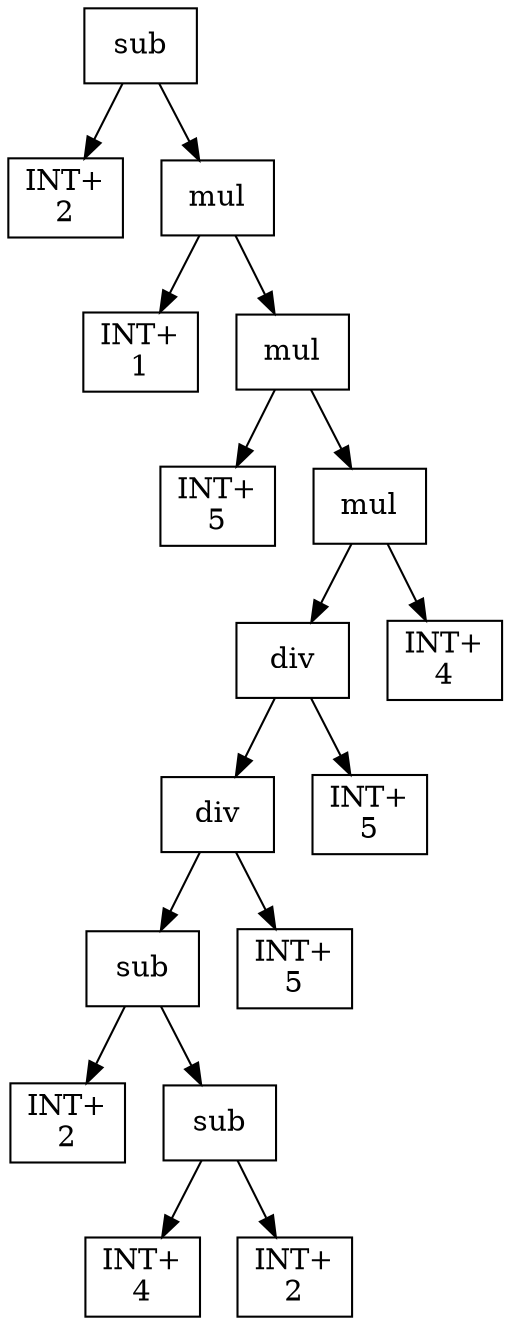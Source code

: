 digraph expr {
  node [shape=box];
  n1 [label="sub"];
  n2 [label="INT+\n2"];
  n3 [label="mul"];
  n4 [label="INT+\n1"];
  n5 [label="mul"];
  n6 [label="INT+\n5"];
  n7 [label="mul"];
  n8 [label="div"];
  n9 [label="div"];
  n10 [label="sub"];
  n11 [label="INT+\n2"];
  n12 [label="sub"];
  n13 [label="INT+\n4"];
  n14 [label="INT+\n2"];
  n12 -> n13;
  n12 -> n14;
  n10 -> n11;
  n10 -> n12;
  n15 [label="INT+\n5"];
  n9 -> n10;
  n9 -> n15;
  n16 [label="INT+\n5"];
  n8 -> n9;
  n8 -> n16;
  n17 [label="INT+\n4"];
  n7 -> n8;
  n7 -> n17;
  n5 -> n6;
  n5 -> n7;
  n3 -> n4;
  n3 -> n5;
  n1 -> n2;
  n1 -> n3;
}